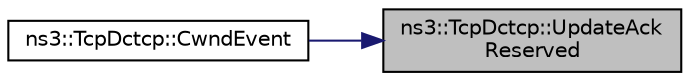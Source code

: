 digraph "ns3::TcpDctcp::UpdateAckReserved"
{
 // LATEX_PDF_SIZE
  edge [fontname="Helvetica",fontsize="10",labelfontname="Helvetica",labelfontsize="10"];
  node [fontname="Helvetica",fontsize="10",shape=record];
  rankdir="RL";
  Node1 [label="ns3::TcpDctcp::UpdateAck\lReserved",height=0.2,width=0.4,color="black", fillcolor="grey75", style="filled", fontcolor="black",tooltip="Updates the value of m_delayedAckReserved."];
  Node1 -> Node2 [dir="back",color="midnightblue",fontsize="10",style="solid",fontname="Helvetica"];
  Node2 [label="ns3::TcpDctcp::CwndEvent",height=0.2,width=0.4,color="black", fillcolor="white", style="filled",URL="$classns3_1_1_tcp_dctcp.html#a150ff947a17264dab6c9bf576d2667af",tooltip="Trigger events/calculations on occurrence of congestion window event."];
}
